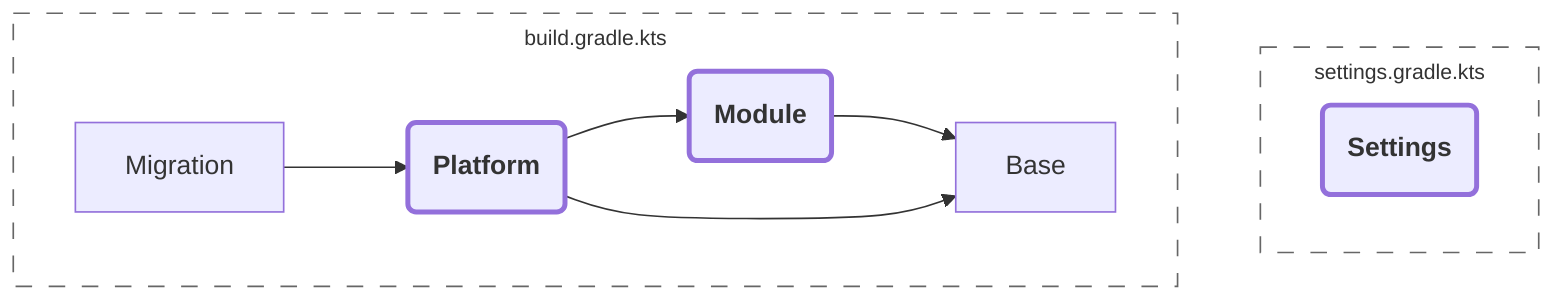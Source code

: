 flowchart TB

    subgraph SETTINGS_LEVEL ["<div style='margin: 5px auto; font-size: 0.8rem'>settings.gradle.kts</div>"]
        Settings("<b>Settings</b>")
    end

    subgraph PROJECT_LEVEL ["<div style='margin: 5px auto; font-size: 0.8rem'>build.gradle.kts</div>"]
        Platform("<b>Platform</b>")
        Module("<b>Module</b>")
        Migration
        Base
    end

    Module --> Base
    Platform --> Module & Base
    Migration --> Platform

    click Platform "#platform"
    click Module "#module"
    click Settings "#settings"
    click Migration "#migration"
    click Base "#base"

    style Platform stroke-width: 3px
    style Module stroke-width: 3px
    style Settings stroke-width: 3px
    style SETTINGS_LEVEL fill:transparent,stroke:#666,stroke-dasharray: 10 10
    style PROJECT_LEVEL fill:transparent,stroke:#666,stroke-dasharray: 10 10